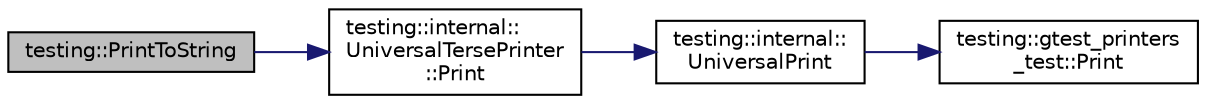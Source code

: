 digraph "testing::PrintToString"
{
  edge [fontname="Helvetica",fontsize="10",labelfontname="Helvetica",labelfontsize="10"];
  node [fontname="Helvetica",fontsize="10",shape=record];
  rankdir="LR";
  Node1266 [label="testing::PrintToString",height=0.2,width=0.4,color="black", fillcolor="grey75", style="filled", fontcolor="black"];
  Node1266 -> Node1267 [color="midnightblue",fontsize="10",style="solid",fontname="Helvetica"];
  Node1267 [label="testing::internal::\lUniversalTersePrinter\l::Print",height=0.2,width=0.4,color="black", fillcolor="white", style="filled",URL="$d6/d8f/classtesting_1_1internal_1_1_universal_terse_printer.html#a042249cdb42fdb77588c9ad54ea7ed54"];
  Node1267 -> Node1268 [color="midnightblue",fontsize="10",style="solid",fontname="Helvetica"];
  Node1268 [label="testing::internal::\lUniversalPrint",height=0.2,width=0.4,color="black", fillcolor="white", style="filled",URL="$d0/da7/namespacetesting_1_1internal.html#a30708fa2bacf11895b03bdb21eb72309"];
  Node1268 -> Node1269 [color="midnightblue",fontsize="10",style="solid",fontname="Helvetica"];
  Node1269 [label="testing::gtest_printers\l_test::Print",height=0.2,width=0.4,color="black", fillcolor="white", style="filled",URL="$dd/d01/namespacetesting_1_1gtest__printers__test.html#ab1fefdb330a473343afa3cc6d46a65f6"];
}
